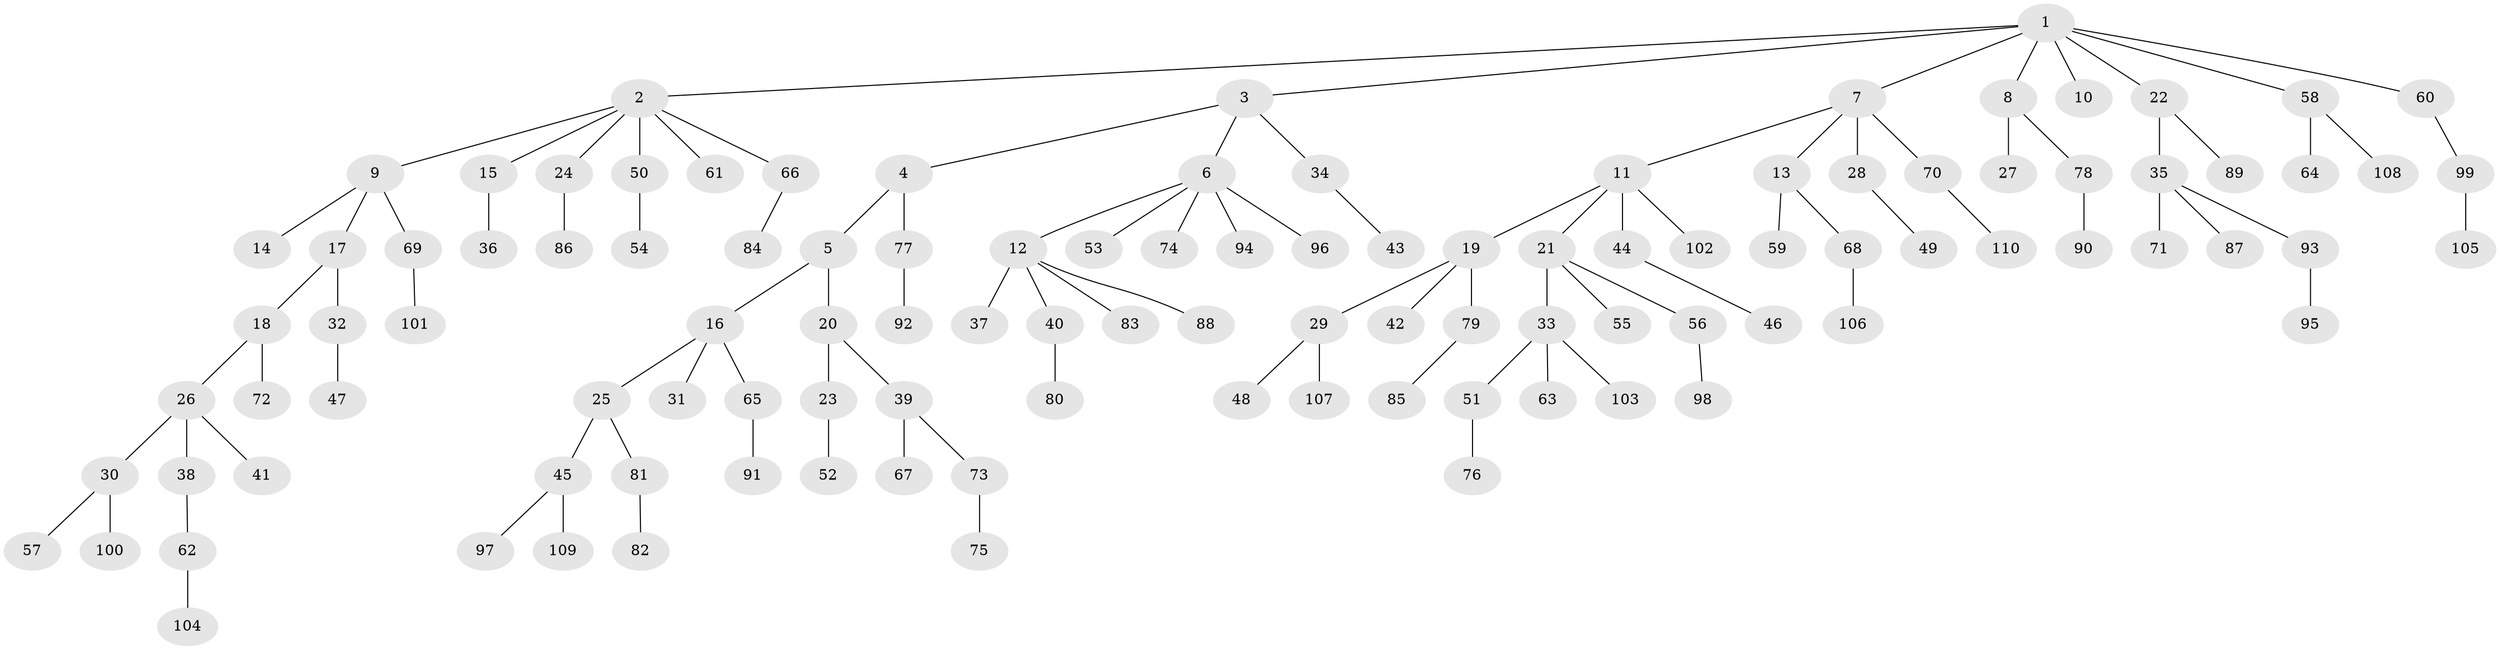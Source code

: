 // Generated by graph-tools (version 1.1) at 2025/52/03/09/25 04:52:40]
// undirected, 110 vertices, 109 edges
graph export_dot {
graph [start="1"]
  node [color=gray90,style=filled];
  1;
  2;
  3;
  4;
  5;
  6;
  7;
  8;
  9;
  10;
  11;
  12;
  13;
  14;
  15;
  16;
  17;
  18;
  19;
  20;
  21;
  22;
  23;
  24;
  25;
  26;
  27;
  28;
  29;
  30;
  31;
  32;
  33;
  34;
  35;
  36;
  37;
  38;
  39;
  40;
  41;
  42;
  43;
  44;
  45;
  46;
  47;
  48;
  49;
  50;
  51;
  52;
  53;
  54;
  55;
  56;
  57;
  58;
  59;
  60;
  61;
  62;
  63;
  64;
  65;
  66;
  67;
  68;
  69;
  70;
  71;
  72;
  73;
  74;
  75;
  76;
  77;
  78;
  79;
  80;
  81;
  82;
  83;
  84;
  85;
  86;
  87;
  88;
  89;
  90;
  91;
  92;
  93;
  94;
  95;
  96;
  97;
  98;
  99;
  100;
  101;
  102;
  103;
  104;
  105;
  106;
  107;
  108;
  109;
  110;
  1 -- 2;
  1 -- 3;
  1 -- 7;
  1 -- 8;
  1 -- 10;
  1 -- 22;
  1 -- 58;
  1 -- 60;
  2 -- 9;
  2 -- 15;
  2 -- 24;
  2 -- 50;
  2 -- 61;
  2 -- 66;
  3 -- 4;
  3 -- 6;
  3 -- 34;
  4 -- 5;
  4 -- 77;
  5 -- 16;
  5 -- 20;
  6 -- 12;
  6 -- 53;
  6 -- 74;
  6 -- 94;
  6 -- 96;
  7 -- 11;
  7 -- 13;
  7 -- 28;
  7 -- 70;
  8 -- 27;
  8 -- 78;
  9 -- 14;
  9 -- 17;
  9 -- 69;
  11 -- 19;
  11 -- 21;
  11 -- 44;
  11 -- 102;
  12 -- 37;
  12 -- 40;
  12 -- 83;
  12 -- 88;
  13 -- 59;
  13 -- 68;
  15 -- 36;
  16 -- 25;
  16 -- 31;
  16 -- 65;
  17 -- 18;
  17 -- 32;
  18 -- 26;
  18 -- 72;
  19 -- 29;
  19 -- 42;
  19 -- 79;
  20 -- 23;
  20 -- 39;
  21 -- 33;
  21 -- 55;
  21 -- 56;
  22 -- 35;
  22 -- 89;
  23 -- 52;
  24 -- 86;
  25 -- 45;
  25 -- 81;
  26 -- 30;
  26 -- 38;
  26 -- 41;
  28 -- 49;
  29 -- 48;
  29 -- 107;
  30 -- 57;
  30 -- 100;
  32 -- 47;
  33 -- 51;
  33 -- 63;
  33 -- 103;
  34 -- 43;
  35 -- 71;
  35 -- 87;
  35 -- 93;
  38 -- 62;
  39 -- 67;
  39 -- 73;
  40 -- 80;
  44 -- 46;
  45 -- 97;
  45 -- 109;
  50 -- 54;
  51 -- 76;
  56 -- 98;
  58 -- 64;
  58 -- 108;
  60 -- 99;
  62 -- 104;
  65 -- 91;
  66 -- 84;
  68 -- 106;
  69 -- 101;
  70 -- 110;
  73 -- 75;
  77 -- 92;
  78 -- 90;
  79 -- 85;
  81 -- 82;
  93 -- 95;
  99 -- 105;
}
